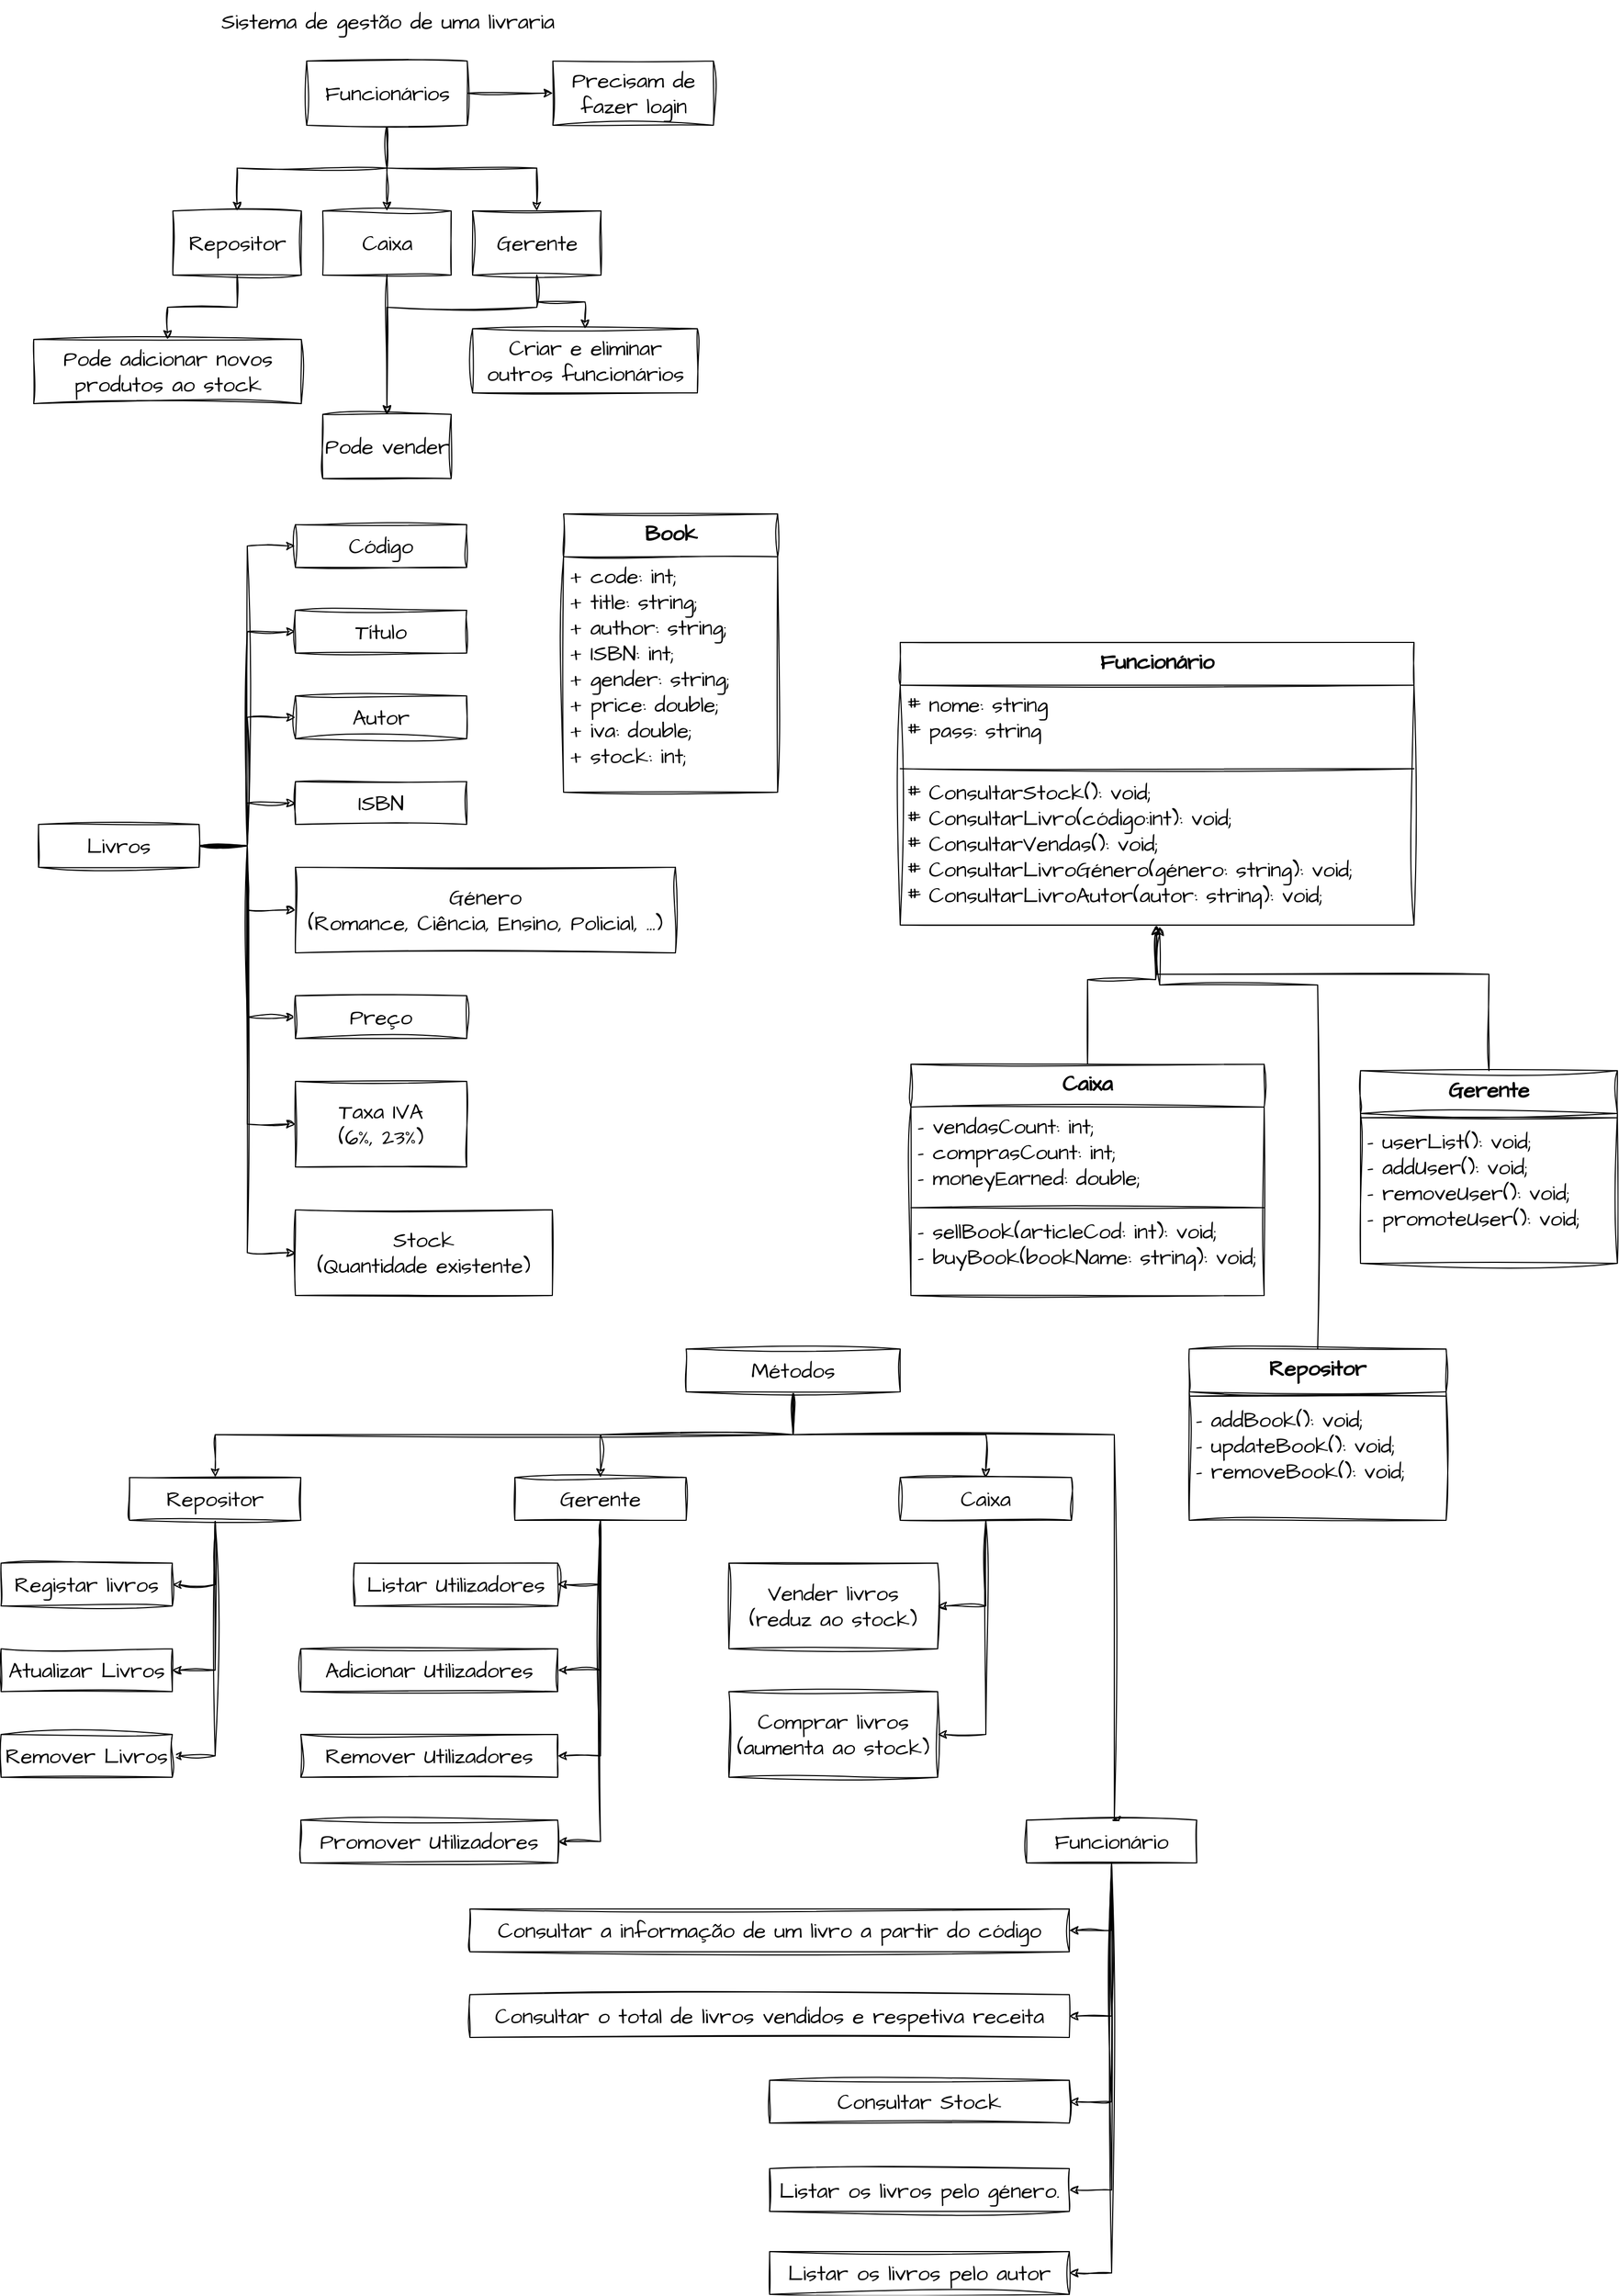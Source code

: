 <mxfile version="22.1.11" type="device">
  <diagram id="C5RBs43oDa-KdzZeNtuy" name="Page-1">
    <mxGraphModel dx="1434" dy="854" grid="1" gridSize="10" guides="1" tooltips="1" connect="1" arrows="1" fold="1" page="1" pageScale="1" pageWidth="827" pageHeight="1169" math="0" shadow="0">
      <root>
        <mxCell id="WIyWlLk6GJQsqaUBKTNV-0" />
        <mxCell id="WIyWlLk6GJQsqaUBKTNV-1" parent="WIyWlLk6GJQsqaUBKTNV-0" />
        <mxCell id="794QUzYqEtfinhLW96Dt-0" value="Sistema de gestão de uma livraria" style="text;html=1;align=center;verticalAlign=middle;resizable=0;points=[];autosize=1;strokeColor=none;fillColor=none;fontSize=20;fontFamily=Architects Daughter;" parent="WIyWlLk6GJQsqaUBKTNV-1" vertex="1">
          <mxGeometry x="245.5" y="40" width="330" height="40" as="geometry" />
        </mxCell>
        <mxCell id="794QUzYqEtfinhLW96Dt-3" value="" style="edgeStyle=elbowEdgeStyle;rounded=0;sketch=1;hachureGap=4;jiggle=2;curveFitting=1;orthogonalLoop=1;jettySize=auto;html=1;fontFamily=Architects Daughter;fontSource=https%3A%2F%2Ffonts.googleapis.com%2Fcss%3Ffamily%3DArchitects%2BDaughter;fontSize=16;elbow=vertical;" parent="WIyWlLk6GJQsqaUBKTNV-1" source="794QUzYqEtfinhLW96Dt-1" target="794QUzYqEtfinhLW96Dt-2" edge="1">
          <mxGeometry relative="1" as="geometry" />
        </mxCell>
        <mxCell id="794QUzYqEtfinhLW96Dt-6" style="edgeStyle=orthogonalEdgeStyle;rounded=0;sketch=1;hachureGap=4;jiggle=2;curveFitting=1;orthogonalLoop=1;jettySize=auto;html=1;exitX=0.5;exitY=1;exitDx=0;exitDy=0;entryX=0.5;entryY=0;entryDx=0;entryDy=0;fontFamily=Architects Daughter;fontSource=https%3A%2F%2Ffonts.googleapis.com%2Fcss%3Ffamily%3DArchitects%2BDaughter;fontSize=16;" parent="WIyWlLk6GJQsqaUBKTNV-1" source="794QUzYqEtfinhLW96Dt-1" target="794QUzYqEtfinhLW96Dt-5" edge="1">
          <mxGeometry relative="1" as="geometry" />
        </mxCell>
        <mxCell id="794QUzYqEtfinhLW96Dt-7" style="edgeStyle=orthogonalEdgeStyle;rounded=0;sketch=1;hachureGap=4;jiggle=2;curveFitting=1;orthogonalLoop=1;jettySize=auto;html=1;exitX=0.5;exitY=1;exitDx=0;exitDy=0;entryX=0.5;entryY=0;entryDx=0;entryDy=0;fontFamily=Architects Daughter;fontSource=https%3A%2F%2Ffonts.googleapis.com%2Fcss%3Ffamily%3DArchitects%2BDaughter;fontSize=16;" parent="WIyWlLk6GJQsqaUBKTNV-1" source="794QUzYqEtfinhLW96Dt-1" target="794QUzYqEtfinhLW96Dt-4" edge="1">
          <mxGeometry relative="1" as="geometry" />
        </mxCell>
        <mxCell id="794QUzYqEtfinhLW96Dt-10" value="" style="edgeStyle=orthogonalEdgeStyle;rounded=0;sketch=1;hachureGap=4;jiggle=2;curveFitting=1;orthogonalLoop=1;jettySize=auto;html=1;fontFamily=Architects Daughter;fontSource=https%3A%2F%2Ffonts.googleapis.com%2Fcss%3Ffamily%3DArchitects%2BDaughter;fontSize=16;" parent="WIyWlLk6GJQsqaUBKTNV-1" source="794QUzYqEtfinhLW96Dt-1" target="794QUzYqEtfinhLW96Dt-9" edge="1">
          <mxGeometry relative="1" as="geometry" />
        </mxCell>
        <mxCell id="794QUzYqEtfinhLW96Dt-1" value="Funcionários" style="rounded=0;whiteSpace=wrap;html=1;sketch=1;hachureGap=4;jiggle=2;curveFitting=1;fontFamily=Architects Daughter;fontSource=https%3A%2F%2Ffonts.googleapis.com%2Fcss%3Ffamily%3DArchitects%2BDaughter;fontSize=20;" parent="WIyWlLk6GJQsqaUBKTNV-1" vertex="1">
          <mxGeometry x="335.5" y="97" width="150" height="60" as="geometry" />
        </mxCell>
        <mxCell id="794QUzYqEtfinhLW96Dt-17" value="" style="edgeStyle=orthogonalEdgeStyle;rounded=0;sketch=1;hachureGap=4;jiggle=2;curveFitting=1;orthogonalLoop=1;jettySize=auto;html=1;fontFamily=Architects Daughter;fontSource=https%3A%2F%2Ffonts.googleapis.com%2Fcss%3Ffamily%3DArchitects%2BDaughter;fontSize=16;" parent="WIyWlLk6GJQsqaUBKTNV-1" source="794QUzYqEtfinhLW96Dt-2" target="794QUzYqEtfinhLW96Dt-16" edge="1">
          <mxGeometry relative="1" as="geometry" />
        </mxCell>
        <mxCell id="794QUzYqEtfinhLW96Dt-2" value="Caixa" style="whiteSpace=wrap;html=1;fontSize=20;fontFamily=Architects Daughter;rounded=0;sketch=1;hachureGap=4;jiggle=2;curveFitting=1;fontSource=https%3A%2F%2Ffonts.googleapis.com%2Fcss%3Ffamily%3DArchitects%2BDaughter;" parent="WIyWlLk6GJQsqaUBKTNV-1" vertex="1">
          <mxGeometry x="350.5" y="237" width="120" height="60" as="geometry" />
        </mxCell>
        <mxCell id="794QUzYqEtfinhLW96Dt-12" value="" style="edgeStyle=orthogonalEdgeStyle;rounded=0;sketch=1;hachureGap=4;jiggle=2;curveFitting=1;orthogonalLoop=1;jettySize=auto;html=1;fontFamily=Architects Daughter;fontSource=https%3A%2F%2Ffonts.googleapis.com%2Fcss%3Ffamily%3DArchitects%2BDaughter;fontSize=16;" parent="WIyWlLk6GJQsqaUBKTNV-1" source="794QUzYqEtfinhLW96Dt-4" target="794QUzYqEtfinhLW96Dt-11" edge="1">
          <mxGeometry relative="1" as="geometry" />
        </mxCell>
        <mxCell id="794QUzYqEtfinhLW96Dt-18" style="edgeStyle=orthogonalEdgeStyle;rounded=0;sketch=1;hachureGap=4;jiggle=2;curveFitting=1;orthogonalLoop=1;jettySize=auto;html=1;exitX=0.5;exitY=1;exitDx=0;exitDy=0;entryX=0.5;entryY=0;entryDx=0;entryDy=0;fontFamily=Architects Daughter;fontSource=https%3A%2F%2Ffonts.googleapis.com%2Fcss%3Ffamily%3DArchitects%2BDaughter;fontSize=16;" parent="WIyWlLk6GJQsqaUBKTNV-1" source="794QUzYqEtfinhLW96Dt-4" target="794QUzYqEtfinhLW96Dt-16" edge="1">
          <mxGeometry relative="1" as="geometry">
            <Array as="points">
              <mxPoint x="550.5" y="327" />
              <mxPoint x="410.5" y="327" />
            </Array>
          </mxGeometry>
        </mxCell>
        <mxCell id="794QUzYqEtfinhLW96Dt-4" value="Gerente" style="whiteSpace=wrap;html=1;fontSize=20;fontFamily=Architects Daughter;rounded=0;sketch=1;hachureGap=4;jiggle=2;curveFitting=1;fontSource=https%3A%2F%2Ffonts.googleapis.com%2Fcss%3Ffamily%3DArchitects%2BDaughter;" parent="WIyWlLk6GJQsqaUBKTNV-1" vertex="1">
          <mxGeometry x="490.5" y="237" width="120" height="60" as="geometry" />
        </mxCell>
        <mxCell id="794QUzYqEtfinhLW96Dt-15" value="" style="edgeStyle=orthogonalEdgeStyle;rounded=0;sketch=1;hachureGap=4;jiggle=2;curveFitting=1;orthogonalLoop=1;jettySize=auto;html=1;fontFamily=Architects Daughter;fontSource=https%3A%2F%2Ffonts.googleapis.com%2Fcss%3Ffamily%3DArchitects%2BDaughter;fontSize=16;" parent="WIyWlLk6GJQsqaUBKTNV-1" source="794QUzYqEtfinhLW96Dt-5" target="794QUzYqEtfinhLW96Dt-14" edge="1">
          <mxGeometry relative="1" as="geometry" />
        </mxCell>
        <mxCell id="794QUzYqEtfinhLW96Dt-5" value="Repositor" style="whiteSpace=wrap;html=1;fontSize=20;fontFamily=Architects Daughter;rounded=0;sketch=1;hachureGap=4;jiggle=2;curveFitting=1;fontSource=https%3A%2F%2Ffonts.googleapis.com%2Fcss%3Ffamily%3DArchitects%2BDaughter;" parent="WIyWlLk6GJQsqaUBKTNV-1" vertex="1">
          <mxGeometry x="210.5" y="237" width="120" height="60" as="geometry" />
        </mxCell>
        <mxCell id="794QUzYqEtfinhLW96Dt-9" value="Precisam de fazer login" style="rounded=0;whiteSpace=wrap;html=1;sketch=1;hachureGap=4;jiggle=2;curveFitting=1;fontFamily=Architects Daughter;fontSource=https%3A%2F%2Ffonts.googleapis.com%2Fcss%3Ffamily%3DArchitects%2BDaughter;fontSize=20;" parent="WIyWlLk6GJQsqaUBKTNV-1" vertex="1">
          <mxGeometry x="565.5" y="97" width="150" height="60" as="geometry" />
        </mxCell>
        <mxCell id="794QUzYqEtfinhLW96Dt-11" value="Criar e eliminar outros funcionários" style="whiteSpace=wrap;html=1;fontSize=20;fontFamily=Architects Daughter;rounded=0;sketch=1;hachureGap=4;jiggle=2;curveFitting=1;fontSource=https%3A%2F%2Ffonts.googleapis.com%2Fcss%3Ffamily%3DArchitects%2BDaughter;" parent="WIyWlLk6GJQsqaUBKTNV-1" vertex="1">
          <mxGeometry x="490.5" y="347" width="210" height="60" as="geometry" />
        </mxCell>
        <mxCell id="794QUzYqEtfinhLW96Dt-14" value="Pode adicionar novos produtos ao stock" style="whiteSpace=wrap;html=1;fontSize=20;fontFamily=Architects Daughter;rounded=0;sketch=1;hachureGap=4;jiggle=2;curveFitting=1;fontSource=https%3A%2F%2Ffonts.googleapis.com%2Fcss%3Ffamily%3DArchitects%2BDaughter;" parent="WIyWlLk6GJQsqaUBKTNV-1" vertex="1">
          <mxGeometry x="80.5" y="357" width="250" height="60" as="geometry" />
        </mxCell>
        <mxCell id="794QUzYqEtfinhLW96Dt-16" value="Pode vender" style="whiteSpace=wrap;html=1;fontSize=20;fontFamily=Architects Daughter;rounded=0;sketch=1;hachureGap=4;jiggle=2;curveFitting=1;fontSource=https%3A%2F%2Ffonts.googleapis.com%2Fcss%3Ffamily%3DArchitects%2BDaughter;" parent="WIyWlLk6GJQsqaUBKTNV-1" vertex="1">
          <mxGeometry x="350.5" y="427" width="120" height="60" as="geometry" />
        </mxCell>
        <mxCell id="794QUzYqEtfinhLW96Dt-46" style="edgeStyle=orthogonalEdgeStyle;rounded=0;sketch=1;hachureGap=4;jiggle=2;curveFitting=1;orthogonalLoop=1;jettySize=auto;html=1;entryX=0;entryY=0.5;entryDx=0;entryDy=0;fontFamily=Architects Daughter;fontSource=https%3A%2F%2Ffonts.googleapis.com%2Fcss%3Ffamily%3DArchitects%2BDaughter;fontSize=16;" parent="WIyWlLk6GJQsqaUBKTNV-1" source="794QUzYqEtfinhLW96Dt-35" target="794QUzYqEtfinhLW96Dt-41" edge="1">
          <mxGeometry relative="1" as="geometry" />
        </mxCell>
        <mxCell id="794QUzYqEtfinhLW96Dt-47" style="edgeStyle=orthogonalEdgeStyle;rounded=0;sketch=1;hachureGap=4;jiggle=2;curveFitting=1;orthogonalLoop=1;jettySize=auto;html=1;entryX=0;entryY=0.5;entryDx=0;entryDy=0;fontFamily=Architects Daughter;fontSource=https%3A%2F%2Ffonts.googleapis.com%2Fcss%3Ffamily%3DArchitects%2BDaughter;fontSize=16;" parent="WIyWlLk6GJQsqaUBKTNV-1" source="794QUzYqEtfinhLW96Dt-35" target="794QUzYqEtfinhLW96Dt-40" edge="1">
          <mxGeometry relative="1" as="geometry" />
        </mxCell>
        <mxCell id="794QUzYqEtfinhLW96Dt-48" style="edgeStyle=orthogonalEdgeStyle;rounded=0;sketch=1;hachureGap=4;jiggle=2;curveFitting=1;orthogonalLoop=1;jettySize=auto;html=1;exitX=1;exitY=0.5;exitDx=0;exitDy=0;entryX=0;entryY=0.5;entryDx=0;entryDy=0;fontFamily=Architects Daughter;fontSource=https%3A%2F%2Ffonts.googleapis.com%2Fcss%3Ffamily%3DArchitects%2BDaughter;fontSize=16;" parent="WIyWlLk6GJQsqaUBKTNV-1" source="794QUzYqEtfinhLW96Dt-35" target="794QUzYqEtfinhLW96Dt-36" edge="1">
          <mxGeometry relative="1" as="geometry" />
        </mxCell>
        <mxCell id="794QUzYqEtfinhLW96Dt-49" style="edgeStyle=orthogonalEdgeStyle;rounded=0;sketch=1;hachureGap=4;jiggle=2;curveFitting=1;orthogonalLoop=1;jettySize=auto;html=1;entryX=0;entryY=0.5;entryDx=0;entryDy=0;fontFamily=Architects Daughter;fontSource=https%3A%2F%2Ffonts.googleapis.com%2Fcss%3Ffamily%3DArchitects%2BDaughter;fontSize=16;" parent="WIyWlLk6GJQsqaUBKTNV-1" source="794QUzYqEtfinhLW96Dt-35" target="794QUzYqEtfinhLW96Dt-39" edge="1">
          <mxGeometry relative="1" as="geometry" />
        </mxCell>
        <mxCell id="794QUzYqEtfinhLW96Dt-50" style="edgeStyle=orthogonalEdgeStyle;rounded=0;sketch=1;hachureGap=4;jiggle=2;curveFitting=1;orthogonalLoop=1;jettySize=auto;html=1;entryX=0;entryY=0.5;entryDx=0;entryDy=0;fontFamily=Architects Daughter;fontSource=https%3A%2F%2Ffonts.googleapis.com%2Fcss%3Ffamily%3DArchitects%2BDaughter;fontSize=16;" parent="WIyWlLk6GJQsqaUBKTNV-1" source="794QUzYqEtfinhLW96Dt-35" target="794QUzYqEtfinhLW96Dt-42" edge="1">
          <mxGeometry relative="1" as="geometry" />
        </mxCell>
        <mxCell id="794QUzYqEtfinhLW96Dt-51" style="edgeStyle=orthogonalEdgeStyle;rounded=0;sketch=1;hachureGap=4;jiggle=2;curveFitting=1;orthogonalLoop=1;jettySize=auto;html=1;entryX=0;entryY=0.5;entryDx=0;entryDy=0;fontFamily=Architects Daughter;fontSource=https%3A%2F%2Ffonts.googleapis.com%2Fcss%3Ffamily%3DArchitects%2BDaughter;fontSize=16;" parent="WIyWlLk6GJQsqaUBKTNV-1" source="794QUzYqEtfinhLW96Dt-35" target="794QUzYqEtfinhLW96Dt-43" edge="1">
          <mxGeometry relative="1" as="geometry" />
        </mxCell>
        <mxCell id="794QUzYqEtfinhLW96Dt-52" style="edgeStyle=orthogonalEdgeStyle;rounded=0;sketch=1;hachureGap=4;jiggle=2;curveFitting=1;orthogonalLoop=1;jettySize=auto;html=1;entryX=0;entryY=0.5;entryDx=0;entryDy=0;fontFamily=Architects Daughter;fontSource=https%3A%2F%2Ffonts.googleapis.com%2Fcss%3Ffamily%3DArchitects%2BDaughter;fontSize=16;" parent="WIyWlLk6GJQsqaUBKTNV-1" source="794QUzYqEtfinhLW96Dt-35" target="794QUzYqEtfinhLW96Dt-44" edge="1">
          <mxGeometry relative="1" as="geometry" />
        </mxCell>
        <mxCell id="794QUzYqEtfinhLW96Dt-53" style="edgeStyle=orthogonalEdgeStyle;rounded=0;sketch=1;hachureGap=4;jiggle=2;curveFitting=1;orthogonalLoop=1;jettySize=auto;html=1;entryX=0;entryY=0.5;entryDx=0;entryDy=0;fontFamily=Architects Daughter;fontSource=https%3A%2F%2Ffonts.googleapis.com%2Fcss%3Ffamily%3DArchitects%2BDaughter;fontSize=16;" parent="WIyWlLk6GJQsqaUBKTNV-1" source="794QUzYqEtfinhLW96Dt-35" target="794QUzYqEtfinhLW96Dt-45" edge="1">
          <mxGeometry relative="1" as="geometry" />
        </mxCell>
        <mxCell id="794QUzYqEtfinhLW96Dt-35" value="Livros" style="rounded=0;whiteSpace=wrap;html=1;sketch=1;hachureGap=4;jiggle=2;curveFitting=1;fontFamily=Architects Daughter;fontSource=https%3A%2F%2Ffonts.googleapis.com%2Fcss%3Ffamily%3DArchitects%2BDaughter;fontSize=20;" parent="WIyWlLk6GJQsqaUBKTNV-1" vertex="1">
          <mxGeometry x="85" y="810" width="150" height="40" as="geometry" />
        </mxCell>
        <mxCell id="794QUzYqEtfinhLW96Dt-36" value="Código" style="rounded=0;whiteSpace=wrap;html=1;sketch=1;hachureGap=4;jiggle=2;curveFitting=1;fontFamily=Architects Daughter;fontSource=https%3A%2F%2Ffonts.googleapis.com%2Fcss%3Ffamily%3DArchitects%2BDaughter;fontSize=20;" parent="WIyWlLk6GJQsqaUBKTNV-1" vertex="1">
          <mxGeometry x="325" y="530" width="160" height="40" as="geometry" />
        </mxCell>
        <mxCell id="794QUzYqEtfinhLW96Dt-39" value="Título" style="rounded=0;whiteSpace=wrap;html=1;sketch=1;hachureGap=4;jiggle=2;curveFitting=1;fontFamily=Architects Daughter;fontSource=https%3A%2F%2Ffonts.googleapis.com%2Fcss%3Ffamily%3DArchitects%2BDaughter;fontSize=20;" parent="WIyWlLk6GJQsqaUBKTNV-1" vertex="1">
          <mxGeometry x="325" y="610" width="160" height="40" as="geometry" />
        </mxCell>
        <mxCell id="794QUzYqEtfinhLW96Dt-40" value="Autor" style="rounded=0;whiteSpace=wrap;html=1;sketch=1;hachureGap=4;jiggle=2;curveFitting=1;fontFamily=Architects Daughter;fontSource=https%3A%2F%2Ffonts.googleapis.com%2Fcss%3Ffamily%3DArchitects%2BDaughter;fontSize=20;" parent="WIyWlLk6GJQsqaUBKTNV-1" vertex="1">
          <mxGeometry x="325" y="690" width="160" height="40" as="geometry" />
        </mxCell>
        <mxCell id="794QUzYqEtfinhLW96Dt-41" value="ISBN" style="rounded=0;whiteSpace=wrap;html=1;sketch=1;hachureGap=4;jiggle=2;curveFitting=1;fontFamily=Architects Daughter;fontSource=https%3A%2F%2Ffonts.googleapis.com%2Fcss%3Ffamily%3DArchitects%2BDaughter;fontSize=20;" parent="WIyWlLk6GJQsqaUBKTNV-1" vertex="1">
          <mxGeometry x="325" y="770" width="160" height="40" as="geometry" />
        </mxCell>
        <mxCell id="794QUzYqEtfinhLW96Dt-42" value="Género&lt;br&gt;(Romance, Ciência, Ensino, Policial, ...)" style="rounded=0;whiteSpace=wrap;html=1;sketch=1;hachureGap=4;jiggle=2;curveFitting=1;fontFamily=Architects Daughter;fontSource=https%3A%2F%2Ffonts.googleapis.com%2Fcss%3Ffamily%3DArchitects%2BDaughter;fontSize=20;" parent="WIyWlLk6GJQsqaUBKTNV-1" vertex="1">
          <mxGeometry x="325" y="850" width="355" height="80" as="geometry" />
        </mxCell>
        <mxCell id="794QUzYqEtfinhLW96Dt-43" value="Preço" style="rounded=0;whiteSpace=wrap;html=1;sketch=1;hachureGap=4;jiggle=2;curveFitting=1;fontFamily=Architects Daughter;fontSource=https%3A%2F%2Ffonts.googleapis.com%2Fcss%3Ffamily%3DArchitects%2BDaughter;fontSize=20;" parent="WIyWlLk6GJQsqaUBKTNV-1" vertex="1">
          <mxGeometry x="325" y="970" width="160" height="40" as="geometry" />
        </mxCell>
        <mxCell id="794QUzYqEtfinhLW96Dt-44" value="Taxa IVA&lt;br&gt;(6%, 23%)" style="rounded=0;whiteSpace=wrap;html=1;sketch=1;hachureGap=4;jiggle=2;curveFitting=1;fontFamily=Architects Daughter;fontSource=https%3A%2F%2Ffonts.googleapis.com%2Fcss%3Ffamily%3DArchitects%2BDaughter;fontSize=20;" parent="WIyWlLk6GJQsqaUBKTNV-1" vertex="1">
          <mxGeometry x="325" y="1050" width="160" height="80" as="geometry" />
        </mxCell>
        <mxCell id="794QUzYqEtfinhLW96Dt-45" value="Stock&lt;br&gt;(Quantidade existente)" style="rounded=0;whiteSpace=wrap;html=1;sketch=1;hachureGap=4;jiggle=2;curveFitting=1;fontFamily=Architects Daughter;fontSource=https%3A%2F%2Ffonts.googleapis.com%2Fcss%3Ffamily%3DArchitects%2BDaughter;fontSize=20;" parent="WIyWlLk6GJQsqaUBKTNV-1" vertex="1">
          <mxGeometry x="325" y="1170" width="240" height="80" as="geometry" />
        </mxCell>
        <mxCell id="794QUzYqEtfinhLW96Dt-83" style="edgeStyle=orthogonalEdgeStyle;rounded=0;sketch=1;hachureGap=4;jiggle=2;curveFitting=1;orthogonalLoop=1;jettySize=auto;html=1;entryX=1;entryY=0.5;entryDx=0;entryDy=0;fontFamily=Architects Daughter;fontSource=https%3A%2F%2Ffonts.googleapis.com%2Fcss%3Ffamily%3DArchitects%2BDaughter;fontSize=16;" parent="WIyWlLk6GJQsqaUBKTNV-1" source="794QUzYqEtfinhLW96Dt-55" target="794QUzYqEtfinhLW96Dt-67" edge="1">
          <mxGeometry relative="1" as="geometry" />
        </mxCell>
        <mxCell id="794QUzYqEtfinhLW96Dt-84" style="edgeStyle=orthogonalEdgeStyle;rounded=0;sketch=1;hachureGap=4;jiggle=2;curveFitting=1;orthogonalLoop=1;jettySize=auto;html=1;entryX=1;entryY=0.5;entryDx=0;entryDy=0;fontFamily=Architects Daughter;fontSource=https%3A%2F%2Ffonts.googleapis.com%2Fcss%3Ffamily%3DArchitects%2BDaughter;fontSize=16;" parent="WIyWlLk6GJQsqaUBKTNV-1" source="794QUzYqEtfinhLW96Dt-55" target="794QUzYqEtfinhLW96Dt-68" edge="1">
          <mxGeometry relative="1" as="geometry" />
        </mxCell>
        <mxCell id="794QUzYqEtfinhLW96Dt-55" value="Caixa" style="whiteSpace=wrap;html=1;fontSize=20;fontFamily=Architects Daughter;rounded=0;sketch=1;hachureGap=4;jiggle=2;curveFitting=1;fontSource=https%3A%2F%2Ffonts.googleapis.com%2Fcss%3Ffamily%3DArchitects%2BDaughter;" parent="WIyWlLk6GJQsqaUBKTNV-1" vertex="1">
          <mxGeometry x="890" y="1420" width="160" height="40" as="geometry" />
        </mxCell>
        <mxCell id="794QUzYqEtfinhLW96Dt-80" style="edgeStyle=orthogonalEdgeStyle;rounded=0;sketch=1;hachureGap=4;jiggle=2;curveFitting=1;orthogonalLoop=1;jettySize=auto;html=1;entryX=1;entryY=0.5;entryDx=0;entryDy=0;fontFamily=Architects Daughter;fontSource=https%3A%2F%2Ffonts.googleapis.com%2Fcss%3Ffamily%3DArchitects%2BDaughter;fontSize=16;" parent="WIyWlLk6GJQsqaUBKTNV-1" source="794QUzYqEtfinhLW96Dt-56" target="794QUzYqEtfinhLW96Dt-66" edge="1">
          <mxGeometry relative="1" as="geometry" />
        </mxCell>
        <mxCell id="794QUzYqEtfinhLW96Dt-81" style="edgeStyle=orthogonalEdgeStyle;rounded=0;sketch=1;hachureGap=4;jiggle=2;curveFitting=1;orthogonalLoop=1;jettySize=auto;html=1;entryX=1;entryY=0.5;entryDx=0;entryDy=0;fontFamily=Architects Daughter;fontSource=https%3A%2F%2Ffonts.googleapis.com%2Fcss%3Ffamily%3DArchitects%2BDaughter;fontSize=16;" parent="WIyWlLk6GJQsqaUBKTNV-1" source="794QUzYqEtfinhLW96Dt-56" target="794QUzYqEtfinhLW96Dt-71" edge="1">
          <mxGeometry relative="1" as="geometry" />
        </mxCell>
        <mxCell id="794QUzYqEtfinhLW96Dt-82" style="edgeStyle=orthogonalEdgeStyle;rounded=0;sketch=1;hachureGap=4;jiggle=2;curveFitting=1;orthogonalLoop=1;jettySize=auto;html=1;entryX=1;entryY=0.5;entryDx=0;entryDy=0;fontFamily=Architects Daughter;fontSource=https%3A%2F%2Ffonts.googleapis.com%2Fcss%3Ffamily%3DArchitects%2BDaughter;fontSize=16;" parent="WIyWlLk6GJQsqaUBKTNV-1" source="794QUzYqEtfinhLW96Dt-56" target="794QUzYqEtfinhLW96Dt-72" edge="1">
          <mxGeometry relative="1" as="geometry" />
        </mxCell>
        <mxCell id="794QUzYqEtfinhLW96Dt-103" style="edgeStyle=orthogonalEdgeStyle;rounded=0;sketch=1;hachureGap=4;jiggle=2;curveFitting=1;orthogonalLoop=1;jettySize=auto;html=1;entryX=1;entryY=0.5;entryDx=0;entryDy=0;fontFamily=Architects Daughter;fontSource=https%3A%2F%2Ffonts.googleapis.com%2Fcss%3Ffamily%3DArchitects%2BDaughter;fontSize=16;" parent="WIyWlLk6GJQsqaUBKTNV-1" source="794QUzYqEtfinhLW96Dt-56" target="794QUzYqEtfinhLW96Dt-102" edge="1">
          <mxGeometry relative="1" as="geometry" />
        </mxCell>
        <mxCell id="794QUzYqEtfinhLW96Dt-56" value="Gerente" style="whiteSpace=wrap;html=1;fontSize=20;fontFamily=Architects Daughter;rounded=0;sketch=1;hachureGap=4;jiggle=2;curveFitting=1;fontSource=https%3A%2F%2Ffonts.googleapis.com%2Fcss%3Ffamily%3DArchitects%2BDaughter;" parent="WIyWlLk6GJQsqaUBKTNV-1" vertex="1">
          <mxGeometry x="530" y="1420" width="160" height="40" as="geometry" />
        </mxCell>
        <mxCell id="794QUzYqEtfinhLW96Dt-74" style="edgeStyle=orthogonalEdgeStyle;rounded=0;sketch=1;hachureGap=4;jiggle=2;curveFitting=1;orthogonalLoop=1;jettySize=auto;html=1;entryX=0.5;entryY=0;entryDx=0;entryDy=0;fontFamily=Architects Daughter;fontSource=https%3A%2F%2Ffonts.googleapis.com%2Fcss%3Ffamily%3DArchitects%2BDaughter;fontSize=16;" parent="WIyWlLk6GJQsqaUBKTNV-1" source="794QUzYqEtfinhLW96Dt-59" target="794QUzYqEtfinhLW96Dt-60" edge="1">
          <mxGeometry relative="1" as="geometry">
            <Array as="points">
              <mxPoint x="790" y="1380" />
              <mxPoint x="250" y="1380" />
            </Array>
          </mxGeometry>
        </mxCell>
        <mxCell id="794QUzYqEtfinhLW96Dt-75" style="edgeStyle=orthogonalEdgeStyle;rounded=0;sketch=1;hachureGap=4;jiggle=2;curveFitting=1;orthogonalLoop=1;jettySize=auto;html=1;entryX=0.5;entryY=0;entryDx=0;entryDy=0;fontFamily=Architects Daughter;fontSource=https%3A%2F%2Ffonts.googleapis.com%2Fcss%3Ffamily%3DArchitects%2BDaughter;fontSize=16;" parent="WIyWlLk6GJQsqaUBKTNV-1" source="794QUzYqEtfinhLW96Dt-59" target="794QUzYqEtfinhLW96Dt-56" edge="1">
          <mxGeometry relative="1" as="geometry" />
        </mxCell>
        <mxCell id="794QUzYqEtfinhLW96Dt-76" style="edgeStyle=orthogonalEdgeStyle;rounded=0;sketch=1;hachureGap=4;jiggle=2;curveFitting=1;orthogonalLoop=1;jettySize=auto;html=1;entryX=0.5;entryY=0;entryDx=0;entryDy=0;fontFamily=Architects Daughter;fontSource=https%3A%2F%2Ffonts.googleapis.com%2Fcss%3Ffamily%3DArchitects%2BDaughter;fontSize=16;" parent="WIyWlLk6GJQsqaUBKTNV-1" source="794QUzYqEtfinhLW96Dt-59" target="794QUzYqEtfinhLW96Dt-55" edge="1">
          <mxGeometry relative="1" as="geometry" />
        </mxCell>
        <mxCell id="794QUzYqEtfinhLW96Dt-77" style="edgeStyle=orthogonalEdgeStyle;rounded=0;sketch=1;hachureGap=4;jiggle=2;curveFitting=1;orthogonalLoop=1;jettySize=auto;html=1;entryX=0.5;entryY=0;entryDx=0;entryDy=0;fontFamily=Architects Daughter;fontSource=https%3A%2F%2Ffonts.googleapis.com%2Fcss%3Ffamily%3DArchitects%2BDaughter;fontSize=16;" parent="WIyWlLk6GJQsqaUBKTNV-1" source="794QUzYqEtfinhLW96Dt-59" target="794QUzYqEtfinhLW96Dt-73" edge="1">
          <mxGeometry relative="1" as="geometry">
            <Array as="points">
              <mxPoint x="790" y="1380" />
              <mxPoint x="1090" y="1380" />
            </Array>
          </mxGeometry>
        </mxCell>
        <mxCell id="794QUzYqEtfinhLW96Dt-59" value="Métodos" style="whiteSpace=wrap;html=1;fontSize=20;fontFamily=Architects Daughter;rounded=0;sketch=1;hachureGap=4;jiggle=2;curveFitting=1;fontSource=https%3A%2F%2Ffonts.googleapis.com%2Fcss%3Ffamily%3DArchitects%2BDaughter;" parent="WIyWlLk6GJQsqaUBKTNV-1" vertex="1">
          <mxGeometry x="690" y="1300" width="200" height="40" as="geometry" />
        </mxCell>
        <mxCell id="794QUzYqEtfinhLW96Dt-78" style="edgeStyle=orthogonalEdgeStyle;rounded=0;sketch=1;hachureGap=4;jiggle=2;curveFitting=1;orthogonalLoop=1;jettySize=auto;html=1;entryX=1;entryY=0.5;entryDx=0;entryDy=0;fontFamily=Architects Daughter;fontSource=https%3A%2F%2Ffonts.googleapis.com%2Fcss%3Ffamily%3DArchitects%2BDaughter;fontSize=16;" parent="WIyWlLk6GJQsqaUBKTNV-1" source="794QUzYqEtfinhLW96Dt-60" target="794QUzYqEtfinhLW96Dt-61" edge="1">
          <mxGeometry relative="1" as="geometry" />
        </mxCell>
        <mxCell id="794QUzYqEtfinhLW96Dt-79" style="edgeStyle=orthogonalEdgeStyle;rounded=0;sketch=1;hachureGap=4;jiggle=2;curveFitting=1;orthogonalLoop=1;jettySize=auto;html=1;entryX=1;entryY=0.5;entryDx=0;entryDy=0;fontFamily=Architects Daughter;fontSource=https%3A%2F%2Ffonts.googleapis.com%2Fcss%3Ffamily%3DArchitects%2BDaughter;fontSize=16;" parent="WIyWlLk6GJQsqaUBKTNV-1" source="794QUzYqEtfinhLW96Dt-60" target="794QUzYqEtfinhLW96Dt-62" edge="1">
          <mxGeometry relative="1" as="geometry" />
        </mxCell>
        <mxCell id="794QUzYqEtfinhLW96Dt-110" style="edgeStyle=orthogonalEdgeStyle;rounded=0;sketch=1;hachureGap=4;jiggle=2;curveFitting=1;orthogonalLoop=1;jettySize=auto;html=1;entryX=1;entryY=0.5;entryDx=0;entryDy=0;fontFamily=Architects Daughter;fontSource=https%3A%2F%2Ffonts.googleapis.com%2Fcss%3Ffamily%3DArchitects%2BDaughter;fontSize=16;" parent="WIyWlLk6GJQsqaUBKTNV-1" source="794QUzYqEtfinhLW96Dt-60" target="794QUzYqEtfinhLW96Dt-109" edge="1">
          <mxGeometry relative="1" as="geometry" />
        </mxCell>
        <mxCell id="794QUzYqEtfinhLW96Dt-60" value="Repositor" style="whiteSpace=wrap;html=1;fontSize=20;fontFamily=Architects Daughter;rounded=0;sketch=1;hachureGap=4;jiggle=2;curveFitting=1;fontSource=https%3A%2F%2Ffonts.googleapis.com%2Fcss%3Ffamily%3DArchitects%2BDaughter;" parent="WIyWlLk6GJQsqaUBKTNV-1" vertex="1">
          <mxGeometry x="170" y="1420" width="160" height="40" as="geometry" />
        </mxCell>
        <mxCell id="794QUzYqEtfinhLW96Dt-61" value="Registar livros" style="whiteSpace=wrap;html=1;fontSize=20;fontFamily=Architects Daughter;rounded=0;sketch=1;hachureGap=4;jiggle=2;curveFitting=1;fontSource=https%3A%2F%2Ffonts.googleapis.com%2Fcss%3Ffamily%3DArchitects%2BDaughter;" parent="WIyWlLk6GJQsqaUBKTNV-1" vertex="1">
          <mxGeometry x="50" y="1500" width="160" height="40" as="geometry" />
        </mxCell>
        <mxCell id="794QUzYqEtfinhLW96Dt-62" value="Atualizar Livros" style="whiteSpace=wrap;html=1;fontSize=20;fontFamily=Architects Daughter;rounded=0;sketch=1;hachureGap=4;jiggle=2;curveFitting=1;fontSource=https%3A%2F%2Ffonts.googleapis.com%2Fcss%3Ffamily%3DArchitects%2BDaughter;" parent="WIyWlLk6GJQsqaUBKTNV-1" vertex="1">
          <mxGeometry x="50" y="1580" width="160" height="40" as="geometry" />
        </mxCell>
        <mxCell id="794QUzYqEtfinhLW96Dt-63" value="Consultar a informação de um livro a partir do código" style="whiteSpace=wrap;html=1;fontSize=20;fontFamily=Architects Daughter;rounded=0;sketch=1;hachureGap=4;jiggle=2;curveFitting=1;fontSource=https%3A%2F%2Ffonts.googleapis.com%2Fcss%3Ffamily%3DArchitects%2BDaughter;" parent="WIyWlLk6GJQsqaUBKTNV-1" vertex="1">
          <mxGeometry x="488" y="1823" width="560" height="40" as="geometry" />
        </mxCell>
        <mxCell id="794QUzYqEtfinhLW96Dt-64" value="Listar os livros pelo género." style="whiteSpace=wrap;html=1;fontSize=20;fontFamily=Architects Daughter;rounded=0;sketch=1;hachureGap=4;jiggle=2;curveFitting=1;fontSource=https%3A%2F%2Ffonts.googleapis.com%2Fcss%3Ffamily%3DArchitects%2BDaughter;" parent="WIyWlLk6GJQsqaUBKTNV-1" vertex="1">
          <mxGeometry x="768" y="2065.5" width="280" height="40" as="geometry" />
        </mxCell>
        <mxCell id="794QUzYqEtfinhLW96Dt-65" value="Listar os livros pelo autor" style="whiteSpace=wrap;html=1;fontSize=20;fontFamily=Architects Daughter;rounded=0;sketch=1;hachureGap=4;jiggle=2;curveFitting=1;fontSource=https%3A%2F%2Ffonts.googleapis.com%2Fcss%3Ffamily%3DArchitects%2BDaughter;" parent="WIyWlLk6GJQsqaUBKTNV-1" vertex="1">
          <mxGeometry x="768" y="2143" width="280" height="40" as="geometry" />
        </mxCell>
        <mxCell id="794QUzYqEtfinhLW96Dt-66" value="Listar Utilizadores" style="whiteSpace=wrap;html=1;fontSize=20;fontFamily=Architects Daughter;rounded=0;sketch=1;hachureGap=4;jiggle=2;curveFitting=1;fontSource=https%3A%2F%2Ffonts.googleapis.com%2Fcss%3Ffamily%3DArchitects%2BDaughter;" parent="WIyWlLk6GJQsqaUBKTNV-1" vertex="1">
          <mxGeometry x="380" y="1500" width="190" height="40" as="geometry" />
        </mxCell>
        <mxCell id="794QUzYqEtfinhLW96Dt-67" value="Vender livros&lt;br&gt;(reduz ao stock)" style="whiteSpace=wrap;html=1;fontSize=20;fontFamily=Architects Daughter;rounded=0;sketch=1;hachureGap=4;jiggle=2;curveFitting=1;fontSource=https%3A%2F%2Ffonts.googleapis.com%2Fcss%3Ffamily%3DArchitects%2BDaughter;" parent="WIyWlLk6GJQsqaUBKTNV-1" vertex="1">
          <mxGeometry x="730" y="1500" width="195" height="80" as="geometry" />
        </mxCell>
        <mxCell id="794QUzYqEtfinhLW96Dt-68" value="Comprar livros&lt;br&gt;(aumenta ao stock)" style="whiteSpace=wrap;html=1;fontSize=20;fontFamily=Architects Daughter;rounded=0;sketch=1;hachureGap=4;jiggle=2;curveFitting=1;fontSource=https%3A%2F%2Ffonts.googleapis.com%2Fcss%3Ffamily%3DArchitects%2BDaughter;" parent="WIyWlLk6GJQsqaUBKTNV-1" vertex="1">
          <mxGeometry x="730" y="1620" width="195" height="80" as="geometry" />
        </mxCell>
        <mxCell id="794QUzYqEtfinhLW96Dt-69" value="Consultar Stock" style="whiteSpace=wrap;html=1;fontSize=20;fontFamily=Architects Daughter;rounded=0;sketch=1;hachureGap=4;jiggle=2;curveFitting=1;fontSource=https%3A%2F%2Ffonts.googleapis.com%2Fcss%3Ffamily%3DArchitects%2BDaughter;" parent="WIyWlLk6GJQsqaUBKTNV-1" vertex="1">
          <mxGeometry x="768" y="1983" width="280" height="40" as="geometry" />
        </mxCell>
        <mxCell id="794QUzYqEtfinhLW96Dt-70" value="Consultar o total de livros vendidos e respetiva receita" style="whiteSpace=wrap;html=1;fontSize=20;fontFamily=Architects Daughter;rounded=0;sketch=1;hachureGap=4;jiggle=2;curveFitting=1;fontSource=https%3A%2F%2Ffonts.googleapis.com%2Fcss%3Ffamily%3DArchitects%2BDaughter;" parent="WIyWlLk6GJQsqaUBKTNV-1" vertex="1">
          <mxGeometry x="488" y="1903" width="560" height="40" as="geometry" />
        </mxCell>
        <mxCell id="794QUzYqEtfinhLW96Dt-71" value="Adicionar Utilizadores" style="whiteSpace=wrap;html=1;fontSize=20;fontFamily=Architects Daughter;rounded=0;sketch=1;hachureGap=4;jiggle=2;curveFitting=1;fontSource=https%3A%2F%2Ffonts.googleapis.com%2Fcss%3Ffamily%3DArchitects%2BDaughter;" parent="WIyWlLk6GJQsqaUBKTNV-1" vertex="1">
          <mxGeometry x="330" y="1580" width="240" height="40" as="geometry" />
        </mxCell>
        <mxCell id="794QUzYqEtfinhLW96Dt-72" value="Remover Utilizadores" style="whiteSpace=wrap;html=1;fontSize=20;fontFamily=Architects Daughter;rounded=0;sketch=1;hachureGap=4;jiggle=2;curveFitting=1;fontSource=https%3A%2F%2Ffonts.googleapis.com%2Fcss%3Ffamily%3DArchitects%2BDaughter;" parent="WIyWlLk6GJQsqaUBKTNV-1" vertex="1">
          <mxGeometry x="330" y="1660" width="240" height="40" as="geometry" />
        </mxCell>
        <mxCell id="794QUzYqEtfinhLW96Dt-85" style="edgeStyle=orthogonalEdgeStyle;rounded=0;sketch=1;hachureGap=4;jiggle=2;curveFitting=1;orthogonalLoop=1;jettySize=auto;html=1;entryX=1;entryY=0.5;entryDx=0;entryDy=0;fontFamily=Architects Daughter;fontSource=https%3A%2F%2Ffonts.googleapis.com%2Fcss%3Ffamily%3DArchitects%2BDaughter;fontSize=16;" parent="WIyWlLk6GJQsqaUBKTNV-1" source="794QUzYqEtfinhLW96Dt-73" target="794QUzYqEtfinhLW96Dt-65" edge="1">
          <mxGeometry relative="1" as="geometry" />
        </mxCell>
        <mxCell id="794QUzYqEtfinhLW96Dt-86" style="edgeStyle=orthogonalEdgeStyle;rounded=0;sketch=1;hachureGap=4;jiggle=2;curveFitting=1;orthogonalLoop=1;jettySize=auto;html=1;entryX=1;entryY=0.5;entryDx=0;entryDy=0;fontFamily=Architects Daughter;fontSource=https%3A%2F%2Ffonts.googleapis.com%2Fcss%3Ffamily%3DArchitects%2BDaughter;fontSize=16;" parent="WIyWlLk6GJQsqaUBKTNV-1" source="794QUzYqEtfinhLW96Dt-73" target="794QUzYqEtfinhLW96Dt-63" edge="1">
          <mxGeometry relative="1" as="geometry" />
        </mxCell>
        <mxCell id="794QUzYqEtfinhLW96Dt-87" style="edgeStyle=orthogonalEdgeStyle;rounded=0;sketch=1;hachureGap=4;jiggle=2;curveFitting=1;orthogonalLoop=1;jettySize=auto;html=1;entryX=1;entryY=0.5;entryDx=0;entryDy=0;fontFamily=Architects Daughter;fontSource=https%3A%2F%2Ffonts.googleapis.com%2Fcss%3Ffamily%3DArchitects%2BDaughter;fontSize=16;" parent="WIyWlLk6GJQsqaUBKTNV-1" source="794QUzYqEtfinhLW96Dt-73" target="794QUzYqEtfinhLW96Dt-70" edge="1">
          <mxGeometry relative="1" as="geometry" />
        </mxCell>
        <mxCell id="794QUzYqEtfinhLW96Dt-88" style="edgeStyle=orthogonalEdgeStyle;rounded=0;sketch=1;hachureGap=4;jiggle=2;curveFitting=1;orthogonalLoop=1;jettySize=auto;html=1;entryX=1;entryY=0.5;entryDx=0;entryDy=0;fontFamily=Architects Daughter;fontSource=https%3A%2F%2Ffonts.googleapis.com%2Fcss%3Ffamily%3DArchitects%2BDaughter;fontSize=16;" parent="WIyWlLk6GJQsqaUBKTNV-1" source="794QUzYqEtfinhLW96Dt-73" target="794QUzYqEtfinhLW96Dt-69" edge="1">
          <mxGeometry relative="1" as="geometry" />
        </mxCell>
        <mxCell id="794QUzYqEtfinhLW96Dt-89" style="edgeStyle=orthogonalEdgeStyle;rounded=0;sketch=1;hachureGap=4;jiggle=2;curveFitting=1;orthogonalLoop=1;jettySize=auto;html=1;entryX=1;entryY=0.5;entryDx=0;entryDy=0;fontFamily=Architects Daughter;fontSource=https%3A%2F%2Ffonts.googleapis.com%2Fcss%3Ffamily%3DArchitects%2BDaughter;fontSize=16;" parent="WIyWlLk6GJQsqaUBKTNV-1" source="794QUzYqEtfinhLW96Dt-73" target="794QUzYqEtfinhLW96Dt-64" edge="1">
          <mxGeometry relative="1" as="geometry" />
        </mxCell>
        <mxCell id="794QUzYqEtfinhLW96Dt-73" value="Funcionário" style="whiteSpace=wrap;html=1;fontSize=20;fontFamily=Architects Daughter;rounded=0;sketch=1;hachureGap=4;jiggle=2;curveFitting=1;fontSource=https%3A%2F%2Ffonts.googleapis.com%2Fcss%3Ffamily%3DArchitects%2BDaughter;" parent="WIyWlLk6GJQsqaUBKTNV-1" vertex="1">
          <mxGeometry x="1008" y="1740" width="159" height="40" as="geometry" />
        </mxCell>
        <mxCell id="794QUzYqEtfinhLW96Dt-90" value="Funcionário" style="swimlane;fontStyle=1;align=center;verticalAlign=top;childLayout=stackLayout;horizontal=1;startSize=40;horizontalStack=0;resizeParent=1;resizeParentMax=0;resizeLast=0;collapsible=1;marginBottom=0;whiteSpace=wrap;html=1;sketch=1;hachureGap=4;jiggle=2;curveFitting=1;fontFamily=Architects Daughter;fontSource=https%3A%2F%2Ffonts.googleapis.com%2Fcss%3Ffamily%3DArchitects%2BDaughter;fontSize=20;" parent="WIyWlLk6GJQsqaUBKTNV-1" vertex="1">
          <mxGeometry x="890" y="640" width="480" height="264" as="geometry" />
        </mxCell>
        <mxCell id="794QUzYqEtfinhLW96Dt-91" value="# nome: string&lt;br&gt;# pass: string" style="text;strokeColor=none;fillColor=none;align=left;verticalAlign=top;spacingLeft=4;spacingRight=4;overflow=hidden;rotatable=0;points=[[0,0.5],[1,0.5]];portConstraint=eastwest;whiteSpace=wrap;html=1;fontSize=20;fontFamily=Architects Daughter;" parent="794QUzYqEtfinhLW96Dt-90" vertex="1">
          <mxGeometry y="40" width="480" height="74" as="geometry" />
        </mxCell>
        <mxCell id="794QUzYqEtfinhLW96Dt-92" value="" style="line;strokeWidth=1;fillColor=none;align=left;verticalAlign=middle;spacingTop=-1;spacingLeft=3;spacingRight=3;rotatable=0;labelPosition=right;points=[];portConstraint=eastwest;strokeColor=inherit;sketch=1;hachureGap=4;jiggle=2;curveFitting=1;fontFamily=Architects Daughter;fontSource=https%3A%2F%2Ffonts.googleapis.com%2Fcss%3Ffamily%3DArchitects%2BDaughter;fontSize=20;" parent="794QUzYqEtfinhLW96Dt-90" vertex="1">
          <mxGeometry y="114" width="480" height="8" as="geometry" />
        </mxCell>
        <mxCell id="794QUzYqEtfinhLW96Dt-93" value="# ConsultarStock(): void;&lt;br&gt;# ConsultarLivro(código:int): void;&lt;br&gt;# ConsultarVendas(): void;&lt;br&gt;# ConsultarLivroGénero(género: string): void;&lt;br&gt;# ConsultarLivroAutor(autor: string): void;" style="text;strokeColor=none;fillColor=none;align=left;verticalAlign=top;spacingLeft=4;spacingRight=4;overflow=hidden;rotatable=0;points=[[0,0.5],[1,0.5]];portConstraint=eastwest;whiteSpace=wrap;html=1;fontSize=20;fontFamily=Architects Daughter;" parent="794QUzYqEtfinhLW96Dt-90" vertex="1">
          <mxGeometry y="122" width="480" height="142" as="geometry" />
        </mxCell>
        <mxCell id="794QUzYqEtfinhLW96Dt-94" value="Caixa" style="swimlane;fontStyle=1;align=center;verticalAlign=top;childLayout=stackLayout;horizontal=1;startSize=40;horizontalStack=0;resizeParent=1;resizeParentMax=0;resizeLast=0;collapsible=1;marginBottom=0;whiteSpace=wrap;html=1;sketch=1;hachureGap=4;jiggle=2;curveFitting=1;fontFamily=Architects Daughter;fontSource=https%3A%2F%2Ffonts.googleapis.com%2Fcss%3Ffamily%3DArchitects%2BDaughter;fontSize=20;" parent="WIyWlLk6GJQsqaUBKTNV-1" vertex="1">
          <mxGeometry x="900" y="1034" width="330" height="216" as="geometry" />
        </mxCell>
        <mxCell id="794QUzYqEtfinhLW96Dt-95" value="- vendasCount: int;&lt;br&gt;- comprasCount: int;&lt;br&gt;- moneyEarned: double;" style="text;strokeColor=none;fillColor=none;align=left;verticalAlign=top;spacingLeft=4;spacingRight=4;overflow=hidden;rotatable=0;points=[[0,0.5],[1,0.5]];portConstraint=eastwest;whiteSpace=wrap;html=1;fontSize=20;fontFamily=Architects Daughter;" parent="794QUzYqEtfinhLW96Dt-94" vertex="1">
          <mxGeometry y="40" width="330" height="90" as="geometry" />
        </mxCell>
        <mxCell id="794QUzYqEtfinhLW96Dt-96" value="" style="line;strokeWidth=1;fillColor=none;align=left;verticalAlign=middle;spacingTop=-1;spacingLeft=3;spacingRight=3;rotatable=0;labelPosition=right;points=[];portConstraint=eastwest;strokeColor=inherit;sketch=1;hachureGap=4;jiggle=2;curveFitting=1;fontFamily=Architects Daughter;fontSource=https%3A%2F%2Ffonts.googleapis.com%2Fcss%3Ffamily%3DArchitects%2BDaughter;fontSize=20;" parent="794QUzYqEtfinhLW96Dt-94" vertex="1">
          <mxGeometry y="130" width="330" height="8" as="geometry" />
        </mxCell>
        <mxCell id="794QUzYqEtfinhLW96Dt-97" value="- sellBook(articleCod: int): void;&lt;br&gt;- buyBook(bookName: string): void;" style="text;strokeColor=none;fillColor=none;align=left;verticalAlign=top;spacingLeft=4;spacingRight=4;overflow=hidden;rotatable=0;points=[[0,0.5],[1,0.5]];portConstraint=eastwest;whiteSpace=wrap;html=1;fontSize=20;fontFamily=Architects Daughter;" parent="794QUzYqEtfinhLW96Dt-94" vertex="1">
          <mxGeometry y="138" width="330" height="78" as="geometry" />
        </mxCell>
        <mxCell id="794QUzYqEtfinhLW96Dt-98" value="Gerente" style="swimlane;fontStyle=1;align=center;verticalAlign=top;childLayout=stackLayout;horizontal=1;startSize=40;horizontalStack=0;resizeParent=1;resizeParentMax=0;resizeLast=0;collapsible=1;marginBottom=0;whiteSpace=wrap;html=1;sketch=1;hachureGap=4;jiggle=2;curveFitting=1;fontFamily=Architects Daughter;fontSource=https%3A%2F%2Ffonts.googleapis.com%2Fcss%3Ffamily%3DArchitects%2BDaughter;fontSize=20;" parent="WIyWlLk6GJQsqaUBKTNV-1" vertex="1">
          <mxGeometry x="1320" y="1040" width="240" height="180" as="geometry" />
        </mxCell>
        <mxCell id="794QUzYqEtfinhLW96Dt-100" value="" style="line;strokeWidth=1;fillColor=none;align=left;verticalAlign=middle;spacingTop=-1;spacingLeft=3;spacingRight=3;rotatable=0;labelPosition=right;points=[];portConstraint=eastwest;strokeColor=inherit;sketch=1;hachureGap=4;jiggle=2;curveFitting=1;fontFamily=Architects Daughter;fontSource=https%3A%2F%2Ffonts.googleapis.com%2Fcss%3Ffamily%3DArchitects%2BDaughter;fontSize=20;" parent="794QUzYqEtfinhLW96Dt-98" vertex="1">
          <mxGeometry y="40" width="240" height="8" as="geometry" />
        </mxCell>
        <mxCell id="794QUzYqEtfinhLW96Dt-101" value="- userList(): void;&lt;br&gt;- addUser(): void;&lt;br&gt;- removeUser(): void;&lt;br&gt;- promoteUser(): void;" style="text;strokeColor=none;fillColor=none;align=left;verticalAlign=top;spacingLeft=4;spacingRight=4;overflow=hidden;rotatable=0;points=[[0,0.5],[1,0.5]];portConstraint=eastwest;whiteSpace=wrap;html=1;fontSize=20;fontFamily=Architects Daughter;" parent="794QUzYqEtfinhLW96Dt-98" vertex="1">
          <mxGeometry y="48" width="240" height="132" as="geometry" />
        </mxCell>
        <mxCell id="794QUzYqEtfinhLW96Dt-102" value="Promover Utilizadores" style="whiteSpace=wrap;html=1;fontSize=20;fontFamily=Architects Daughter;rounded=0;sketch=1;hachureGap=4;jiggle=2;curveFitting=1;fontSource=https%3A%2F%2Ffonts.googleapis.com%2Fcss%3Ffamily%3DArchitects%2BDaughter;" parent="WIyWlLk6GJQsqaUBKTNV-1" vertex="1">
          <mxGeometry x="330" y="1740" width="240" height="40" as="geometry" />
        </mxCell>
        <mxCell id="794QUzYqEtfinhLW96Dt-104" style="edgeStyle=orthogonalEdgeStyle;rounded=0;sketch=1;hachureGap=4;jiggle=2;curveFitting=1;orthogonalLoop=1;jettySize=auto;html=1;fontFamily=Architects Daughter;fontSource=https%3A%2F%2Ffonts.googleapis.com%2Fcss%3Ffamily%3DArchitects%2BDaughter;fontSize=16;entryX=0.497;entryY=1.005;entryDx=0;entryDy=0;entryPerimeter=0;" parent="WIyWlLk6GJQsqaUBKTNV-1" source="794QUzYqEtfinhLW96Dt-94" target="794QUzYqEtfinhLW96Dt-93" edge="1">
          <mxGeometry relative="1" as="geometry">
            <mxPoint x="1350" y="954" as="targetPoint" />
            <Array as="points">
              <mxPoint x="1065" y="955" />
              <mxPoint x="1129" y="955" />
            </Array>
          </mxGeometry>
        </mxCell>
        <mxCell id="794QUzYqEtfinhLW96Dt-106" value="Repositor" style="swimlane;fontStyle=1;align=center;verticalAlign=top;childLayout=stackLayout;horizontal=1;startSize=40;horizontalStack=0;resizeParent=1;resizeParentMax=0;resizeLast=0;collapsible=1;marginBottom=0;whiteSpace=wrap;html=1;sketch=1;hachureGap=4;jiggle=2;curveFitting=1;fontFamily=Architects Daughter;fontSource=https%3A%2F%2Ffonts.googleapis.com%2Fcss%3Ffamily%3DArchitects%2BDaughter;fontSize=20;" parent="WIyWlLk6GJQsqaUBKTNV-1" vertex="1">
          <mxGeometry x="1160" y="1300" width="240" height="160" as="geometry" />
        </mxCell>
        <mxCell id="794QUzYqEtfinhLW96Dt-107" value="" style="line;strokeWidth=1;fillColor=none;align=left;verticalAlign=middle;spacingTop=-1;spacingLeft=3;spacingRight=3;rotatable=0;labelPosition=right;points=[];portConstraint=eastwest;strokeColor=inherit;sketch=1;hachureGap=4;jiggle=2;curveFitting=1;fontFamily=Architects Daughter;fontSource=https%3A%2F%2Ffonts.googleapis.com%2Fcss%3Ffamily%3DArchitects%2BDaughter;fontSize=20;" parent="794QUzYqEtfinhLW96Dt-106" vertex="1">
          <mxGeometry y="40" width="240" height="8" as="geometry" />
        </mxCell>
        <mxCell id="794QUzYqEtfinhLW96Dt-108" value="- addBook(): void;&lt;br&gt;- updateBook(): void;&lt;br&gt;- removeBook(): void;" style="text;strokeColor=none;fillColor=none;align=left;verticalAlign=top;spacingLeft=4;spacingRight=4;overflow=hidden;rotatable=0;points=[[0,0.5],[1,0.5]];portConstraint=eastwest;whiteSpace=wrap;html=1;fontSize=20;fontFamily=Architects Daughter;" parent="794QUzYqEtfinhLW96Dt-106" vertex="1">
          <mxGeometry y="48" width="240" height="112" as="geometry" />
        </mxCell>
        <mxCell id="794QUzYqEtfinhLW96Dt-109" value="Remover Livros" style="whiteSpace=wrap;html=1;fontSize=20;fontFamily=Architects Daughter;rounded=0;sketch=1;hachureGap=4;jiggle=2;curveFitting=1;fontSource=https%3A%2F%2Ffonts.googleapis.com%2Fcss%3Ffamily%3DArchitects%2BDaughter;" parent="WIyWlLk6GJQsqaUBKTNV-1" vertex="1">
          <mxGeometry x="50" y="1660" width="160" height="40" as="geometry" />
        </mxCell>
        <mxCell id="794QUzYqEtfinhLW96Dt-112" value="Book" style="swimlane;fontStyle=1;align=center;verticalAlign=top;childLayout=stackLayout;horizontal=1;startSize=40;horizontalStack=0;resizeParent=1;resizeParentMax=0;resizeLast=0;collapsible=1;marginBottom=0;whiteSpace=wrap;html=1;sketch=1;hachureGap=4;jiggle=2;curveFitting=1;fontFamily=Architects Daughter;fontSource=https%3A%2F%2Ffonts.googleapis.com%2Fcss%3Ffamily%3DArchitects%2BDaughter;fontSize=20;" parent="WIyWlLk6GJQsqaUBKTNV-1" vertex="1">
          <mxGeometry x="575.5" y="520" width="200" height="260" as="geometry" />
        </mxCell>
        <mxCell id="794QUzYqEtfinhLW96Dt-113" value="+ code: int;&lt;br&gt;+ title: string;&lt;br&gt;+ author: string;&lt;br&gt;+ ISBN: int;&lt;br&gt;+ gender: string;&lt;br&gt;+ price: double;&lt;br&gt;+ iva: double;&lt;br&gt;+ stock: int;" style="text;strokeColor=none;fillColor=none;align=left;verticalAlign=top;spacingLeft=4;spacingRight=4;overflow=hidden;rotatable=0;points=[[0,0.5],[1,0.5]];portConstraint=eastwest;whiteSpace=wrap;html=1;fontSize=20;fontFamily=Architects Daughter;" parent="794QUzYqEtfinhLW96Dt-112" vertex="1">
          <mxGeometry y="40" width="200" height="220" as="geometry" />
        </mxCell>
        <mxCell id="794QUzYqEtfinhLW96Dt-119" style="edgeStyle=orthogonalEdgeStyle;rounded=0;sketch=1;hachureGap=4;jiggle=2;curveFitting=1;orthogonalLoop=1;jettySize=auto;html=1;entryX=0.499;entryY=1.002;entryDx=0;entryDy=0;entryPerimeter=0;fontFamily=Architects Daughter;fontSource=https%3A%2F%2Ffonts.googleapis.com%2Fcss%3Ffamily%3DArchitects%2BDaughter;fontSize=16;" parent="WIyWlLk6GJQsqaUBKTNV-1" source="794QUzYqEtfinhLW96Dt-98" target="794QUzYqEtfinhLW96Dt-93" edge="1">
          <mxGeometry relative="1" as="geometry">
            <Array as="points">
              <mxPoint x="1440" y="950" />
              <mxPoint x="1130" y="950" />
            </Array>
          </mxGeometry>
        </mxCell>
        <mxCell id="794QUzYqEtfinhLW96Dt-120" style="edgeStyle=orthogonalEdgeStyle;rounded=0;sketch=1;hachureGap=4;jiggle=2;curveFitting=1;orthogonalLoop=1;jettySize=auto;html=1;entryX=0.505;entryY=1.012;entryDx=0;entryDy=0;entryPerimeter=0;fontFamily=Architects Daughter;fontSource=https%3A%2F%2Ffonts.googleapis.com%2Fcss%3Ffamily%3DArchitects%2BDaughter;fontSize=16;" parent="WIyWlLk6GJQsqaUBKTNV-1" source="794QUzYqEtfinhLW96Dt-106" target="794QUzYqEtfinhLW96Dt-93" edge="1">
          <mxGeometry relative="1" as="geometry">
            <Array as="points">
              <mxPoint x="1280" y="960" />
              <mxPoint x="1132" y="960" />
            </Array>
          </mxGeometry>
        </mxCell>
      </root>
    </mxGraphModel>
  </diagram>
</mxfile>
